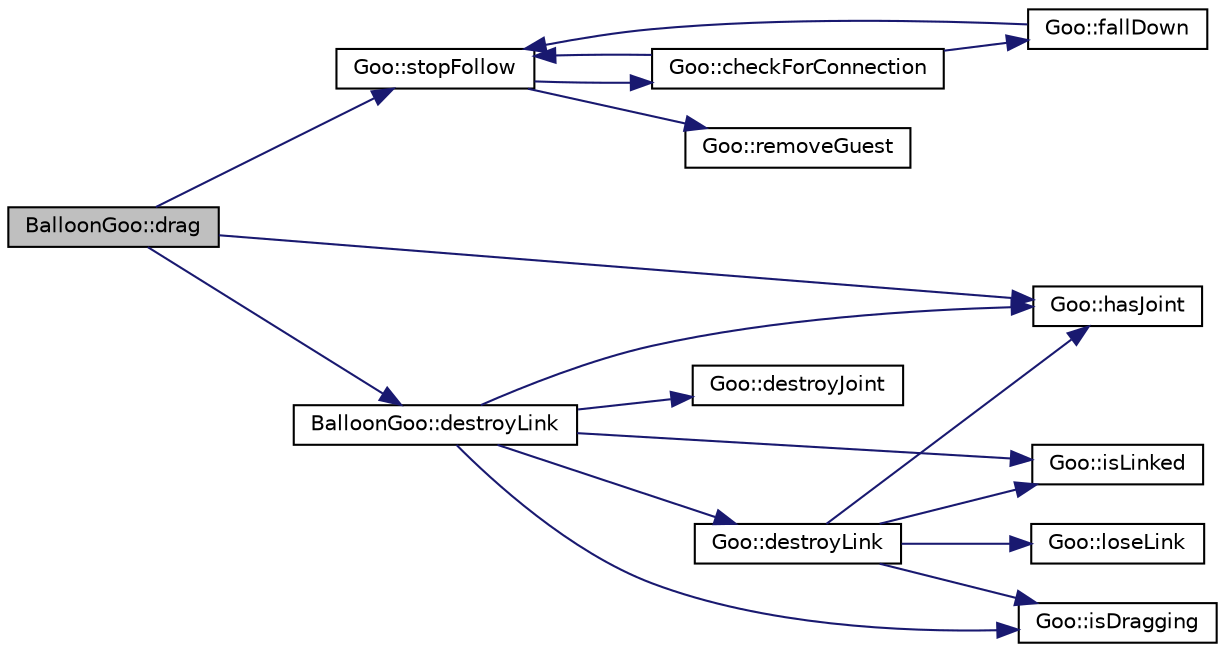 digraph G
{
  edge [fontname="Helvetica",fontsize="10",labelfontname="Helvetica",labelfontsize="10"];
  node [fontname="Helvetica",fontsize="10",shape=record];
  rankdir="LR";
  Node1 [label="BalloonGoo::drag",height=0.2,width=0.4,color="black", fillcolor="grey75", style="filled" fontcolor="black"];
  Node1 -> Node2 [color="midnightblue",fontsize="10",style="solid",fontname="Helvetica"];
  Node2 [label="Goo::stopFollow",height=0.2,width=0.4,color="black", fillcolor="white", style="filled",URL="$d5/d5d/classGoo.html#a83a93e67d95635456f9bf4bcfb1ccf32"];
  Node2 -> Node3 [color="midnightblue",fontsize="10",style="solid",fontname="Helvetica"];
  Node3 [label="Goo::checkForConnection",height=0.2,width=0.4,color="black", fillcolor="white", style="filled",URL="$d5/d5d/classGoo.html#abfc4ee3aa7503c26f1bd4e2024f666e4"];
  Node3 -> Node2 [color="midnightblue",fontsize="10",style="solid",fontname="Helvetica"];
  Node3 -> Node4 [color="midnightblue",fontsize="10",style="solid",fontname="Helvetica"];
  Node4 [label="Goo::fallDown",height=0.2,width=0.4,color="black", fillcolor="white", style="filled",URL="$d5/d5d/classGoo.html#aefb4ce872af2583c479f2b41d9b494ab"];
  Node4 -> Node2 [color="midnightblue",fontsize="10",style="solid",fontname="Helvetica"];
  Node2 -> Node5 [color="midnightblue",fontsize="10",style="solid",fontname="Helvetica"];
  Node5 [label="Goo::removeGuest",height=0.2,width=0.4,color="black", fillcolor="white", style="filled",URL="$d5/d5d/classGoo.html#a048114698e7a5f9912bfc09f19470264"];
  Node1 -> Node6 [color="midnightblue",fontsize="10",style="solid",fontname="Helvetica"];
  Node6 [label="Goo::hasJoint",height=0.2,width=0.4,color="black", fillcolor="white", style="filled",URL="$d5/d5d/classGoo.html#ae809f97fb4c0c7f58a63cbed66f0ba5c"];
  Node1 -> Node7 [color="midnightblue",fontsize="10",style="solid",fontname="Helvetica"];
  Node7 [label="BalloonGoo::destroyLink",height=0.2,width=0.4,color="black", fillcolor="white", style="filled",URL="$da/dfa/classBalloonGoo.html#a59cf791c7a06780b5554c26a91db2f89"];
  Node7 -> Node8 [color="midnightblue",fontsize="10",style="solid",fontname="Helvetica"];
  Node8 [label="Goo::isLinked",height=0.2,width=0.4,color="black", fillcolor="white", style="filled",URL="$d5/d5d/classGoo.html#aed176edac944a149551eab016e6f0d6a"];
  Node7 -> Node9 [color="midnightblue",fontsize="10",style="solid",fontname="Helvetica"];
  Node9 [label="Goo::destroyJoint",height=0.2,width=0.4,color="black", fillcolor="white", style="filled",URL="$d5/d5d/classGoo.html#a8cf2277a2304fa038a56edddee704966"];
  Node7 -> Node10 [color="midnightblue",fontsize="10",style="solid",fontname="Helvetica"];
  Node10 [label="Goo::destroyLink",height=0.2,width=0.4,color="black", fillcolor="white", style="filled",URL="$d5/d5d/classGoo.html#a8105c971d0f98551e80be333c4658447"];
  Node10 -> Node8 [color="midnightblue",fontsize="10",style="solid",fontname="Helvetica"];
  Node10 -> Node11 [color="midnightblue",fontsize="10",style="solid",fontname="Helvetica"];
  Node11 [label="Goo::loseLink",height=0.2,width=0.4,color="black", fillcolor="white", style="filled",URL="$d5/d5d/classGoo.html#a8dbb600f747f7e1bd4bc47629cbc9ec9"];
  Node10 -> Node12 [color="midnightblue",fontsize="10",style="solid",fontname="Helvetica"];
  Node12 [label="Goo::isDragging",height=0.2,width=0.4,color="black", fillcolor="white", style="filled",URL="$d5/d5d/classGoo.html#a9c348d89e111f2cd91717e5b743c9c04"];
  Node10 -> Node6 [color="midnightblue",fontsize="10",style="solid",fontname="Helvetica"];
  Node7 -> Node12 [color="midnightblue",fontsize="10",style="solid",fontname="Helvetica"];
  Node7 -> Node6 [color="midnightblue",fontsize="10",style="solid",fontname="Helvetica"];
}
